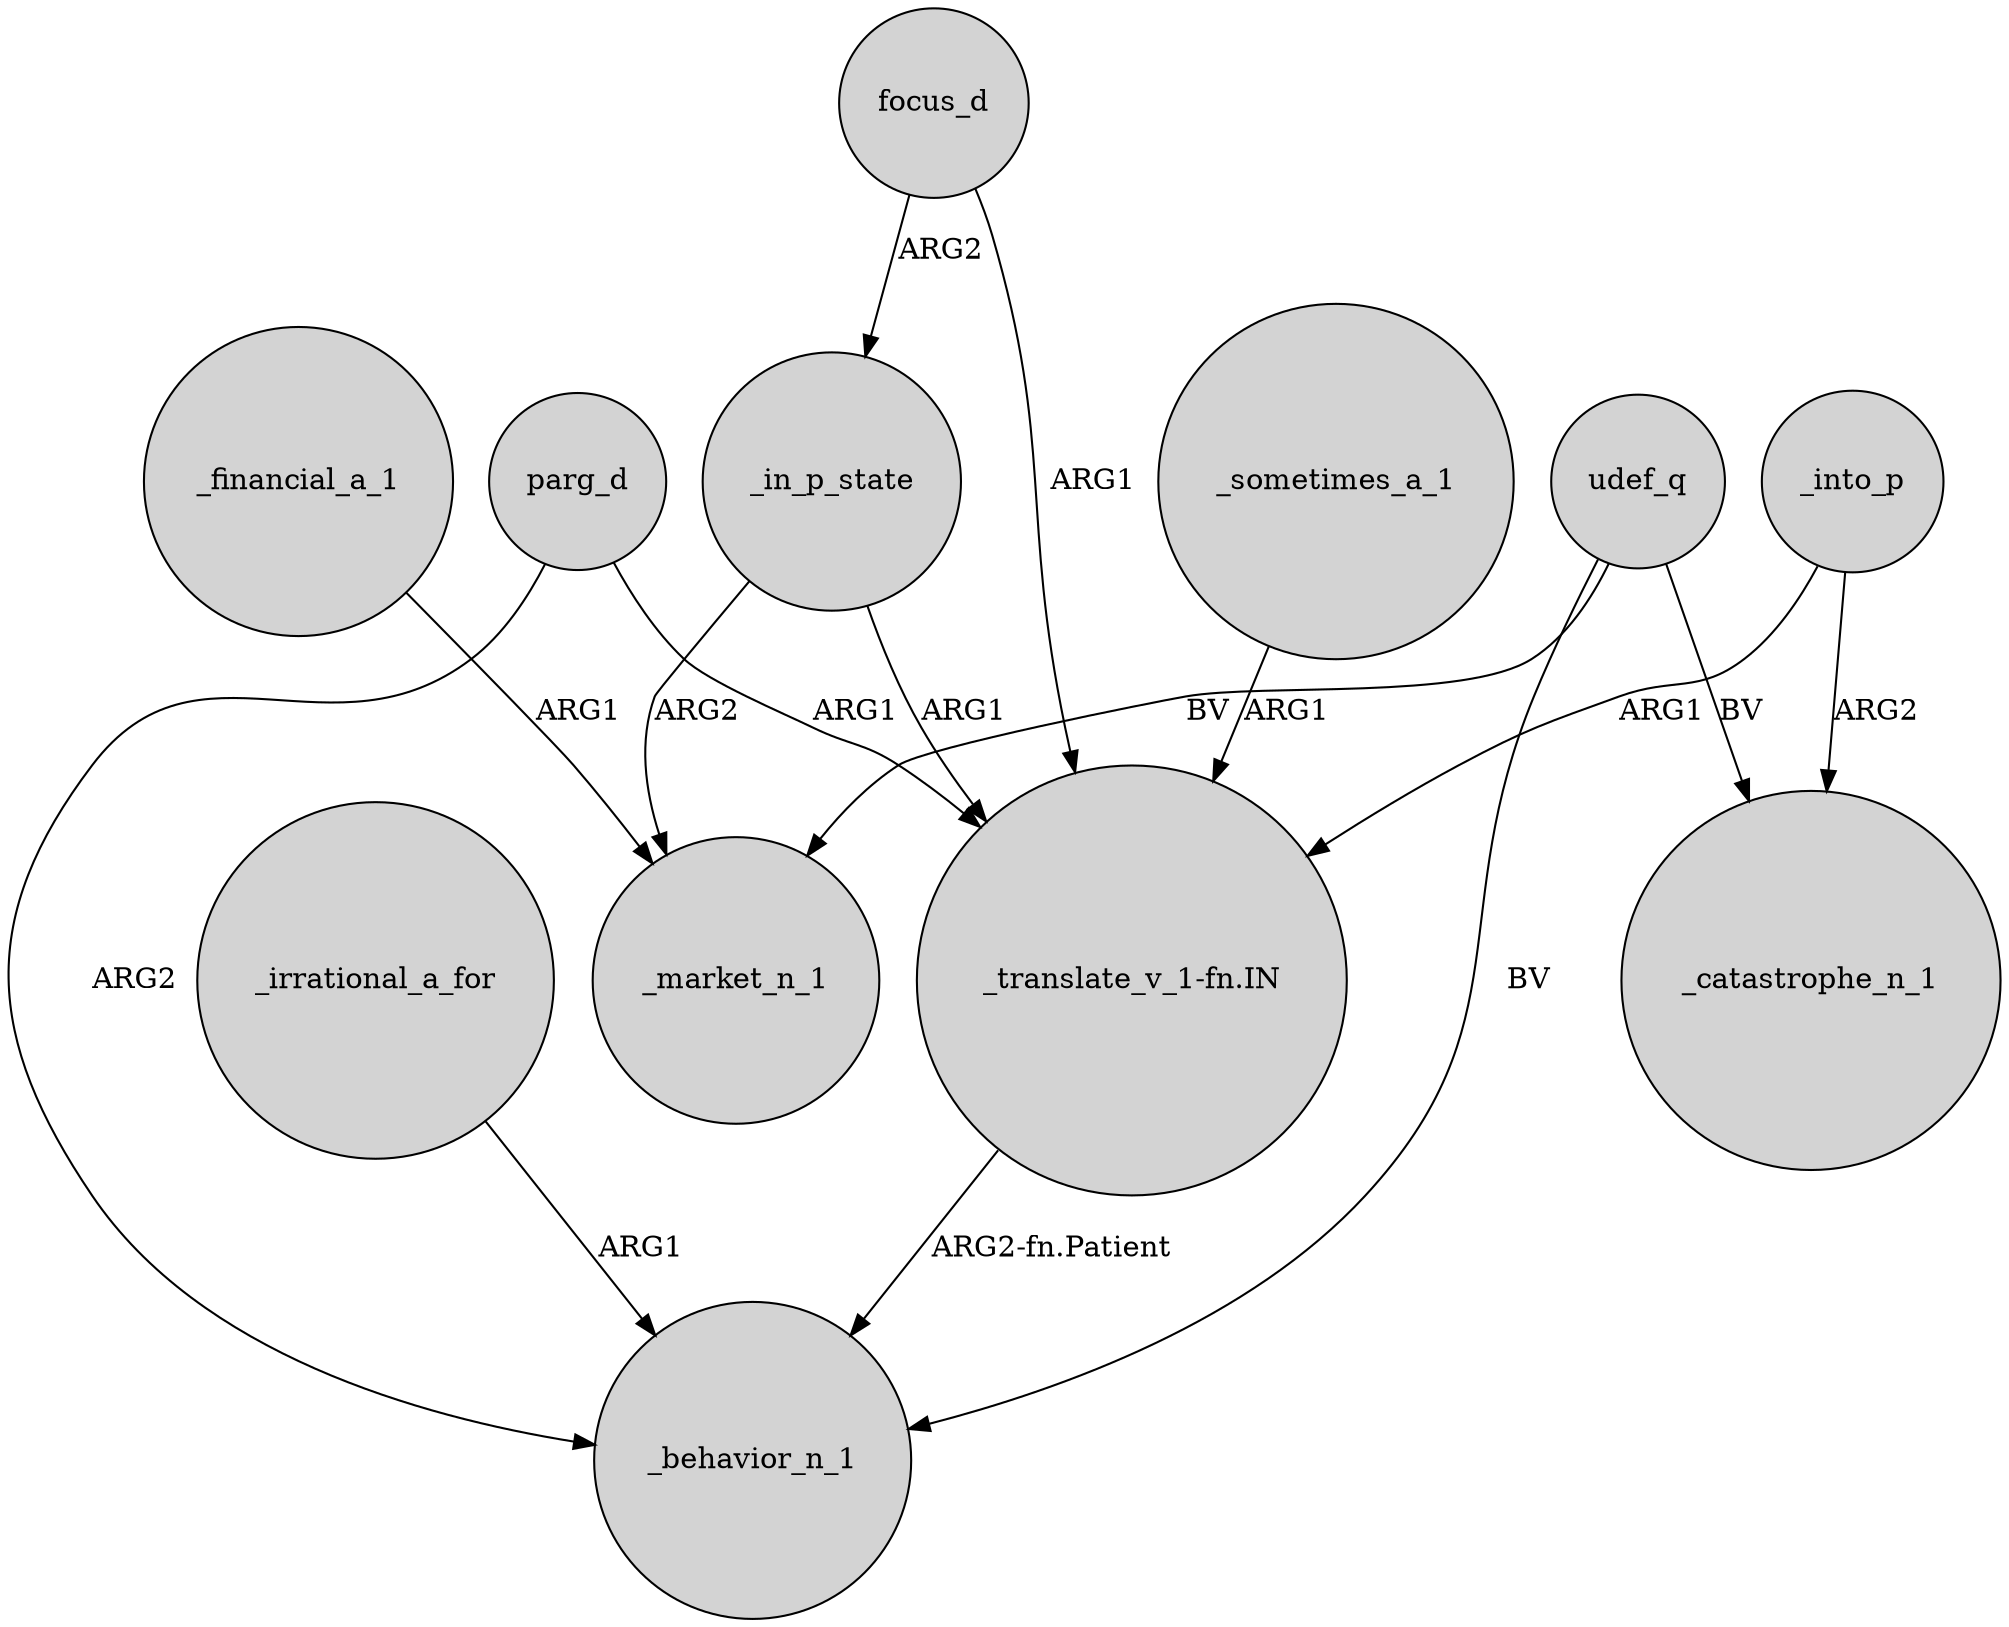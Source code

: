 digraph {
	node [shape=circle style=filled]
	_financial_a_1 -> _market_n_1 [label=ARG1]
	_irrational_a_for -> _behavior_n_1 [label=ARG1]
	"_translate_v_1-fn.IN" -> _behavior_n_1 [label="ARG2-fn.Patient"]
	_in_p_state -> _market_n_1 [label=ARG2]
	_sometimes_a_1 -> "_translate_v_1-fn.IN" [label=ARG1]
	parg_d -> _behavior_n_1 [label=ARG2]
	udef_q -> _catastrophe_n_1 [label=BV]
	_in_p_state -> "_translate_v_1-fn.IN" [label=ARG1]
	udef_q -> _market_n_1 [label=BV]
	_into_p -> "_translate_v_1-fn.IN" [label=ARG1]
	_into_p -> _catastrophe_n_1 [label=ARG2]
	focus_d -> "_translate_v_1-fn.IN" [label=ARG1]
	parg_d -> "_translate_v_1-fn.IN" [label=ARG1]
	focus_d -> _in_p_state [label=ARG2]
	udef_q -> _behavior_n_1 [label=BV]
}
